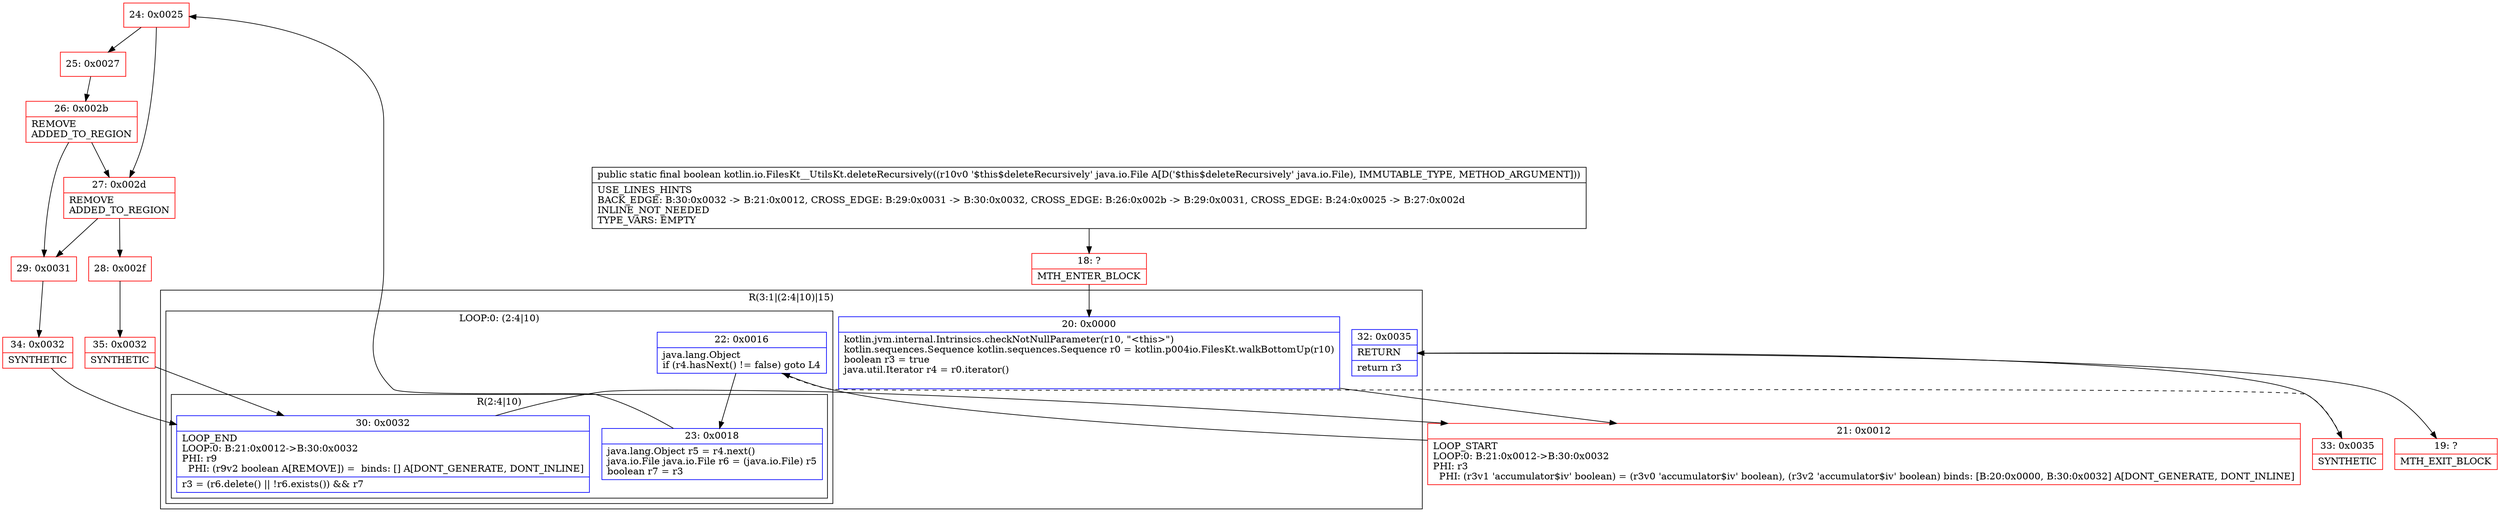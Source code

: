 digraph "CFG forkotlin.io.FilesKt__UtilsKt.deleteRecursively(Ljava\/io\/File;)Z" {
subgraph cluster_Region_598396573 {
label = "R(3:1|(2:4|10)|15)";
node [shape=record,color=blue];
Node_20 [shape=record,label="{20\:\ 0x0000|kotlin.jvm.internal.Intrinsics.checkNotNullParameter(r10, \"\<this\>\")\lkotlin.sequences.Sequence kotlin.sequences.Sequence r0 = kotlin.p004io.FilesKt.walkBottomUp(r10)\lboolean r3 = true\ljava.util.Iterator r4 = r0.iterator()\l\l}"];
subgraph cluster_LoopRegion_452321376 {
label = "LOOP:0: (2:4|10)";
node [shape=record,color=blue];
Node_22 [shape=record,label="{22\:\ 0x0016|java.lang.Object \lif (r4.hasNext() != false) goto L4\l}"];
subgraph cluster_Region_1803183608 {
label = "R(2:4|10)";
node [shape=record,color=blue];
Node_23 [shape=record,label="{23\:\ 0x0018|java.lang.Object r5 = r4.next()\ljava.io.File java.io.File r6 = (java.io.File) r5\lboolean r7 = r3\l}"];
Node_30 [shape=record,label="{30\:\ 0x0032|LOOP_END\lLOOP:0: B:21:0x0012\-\>B:30:0x0032\lPHI: r9 \l  PHI: (r9v2 boolean A[REMOVE]) =  binds: [] A[DONT_GENERATE, DONT_INLINE]\l|r3 = (r6.delete() \|\| !r6.exists()) && r7\l}"];
}
}
Node_32 [shape=record,label="{32\:\ 0x0035|RETURN\l|return r3\l}"];
}
Node_18 [shape=record,color=red,label="{18\:\ ?|MTH_ENTER_BLOCK\l}"];
Node_21 [shape=record,color=red,label="{21\:\ 0x0012|LOOP_START\lLOOP:0: B:21:0x0012\-\>B:30:0x0032\lPHI: r3 \l  PHI: (r3v1 'accumulator$iv' boolean) = (r3v0 'accumulator$iv' boolean), (r3v2 'accumulator$iv' boolean) binds: [B:20:0x0000, B:30:0x0032] A[DONT_GENERATE, DONT_INLINE]\l}"];
Node_24 [shape=record,color=red,label="{24\:\ 0x0025}"];
Node_25 [shape=record,color=red,label="{25\:\ 0x0027}"];
Node_26 [shape=record,color=red,label="{26\:\ 0x002b|REMOVE\lADDED_TO_REGION\l}"];
Node_29 [shape=record,color=red,label="{29\:\ 0x0031}"];
Node_34 [shape=record,color=red,label="{34\:\ 0x0032|SYNTHETIC\l}"];
Node_27 [shape=record,color=red,label="{27\:\ 0x002d|REMOVE\lADDED_TO_REGION\l}"];
Node_28 [shape=record,color=red,label="{28\:\ 0x002f}"];
Node_35 [shape=record,color=red,label="{35\:\ 0x0032|SYNTHETIC\l}"];
Node_33 [shape=record,color=red,label="{33\:\ 0x0035|SYNTHETIC\l}"];
Node_19 [shape=record,color=red,label="{19\:\ ?|MTH_EXIT_BLOCK\l}"];
MethodNode[shape=record,label="{public static final boolean kotlin.io.FilesKt__UtilsKt.deleteRecursively((r10v0 '$this$deleteRecursively' java.io.File A[D('$this$deleteRecursively' java.io.File), IMMUTABLE_TYPE, METHOD_ARGUMENT]))  | USE_LINES_HINTS\lBACK_EDGE: B:30:0x0032 \-\> B:21:0x0012, CROSS_EDGE: B:29:0x0031 \-\> B:30:0x0032, CROSS_EDGE: B:26:0x002b \-\> B:29:0x0031, CROSS_EDGE: B:24:0x0025 \-\> B:27:0x002d\lINLINE_NOT_NEEDED\lTYPE_VARS: EMPTY\l}"];
MethodNode -> Node_18;Node_20 -> Node_21;
Node_22 -> Node_23;
Node_22 -> Node_33[style=dashed];
Node_23 -> Node_24;
Node_30 -> Node_21;
Node_32 -> Node_19;
Node_18 -> Node_20;
Node_21 -> Node_22;
Node_24 -> Node_25;
Node_24 -> Node_27;
Node_25 -> Node_26;
Node_26 -> Node_27;
Node_26 -> Node_29;
Node_29 -> Node_34;
Node_34 -> Node_30;
Node_27 -> Node_28;
Node_27 -> Node_29;
Node_28 -> Node_35;
Node_35 -> Node_30;
Node_33 -> Node_32;
}

